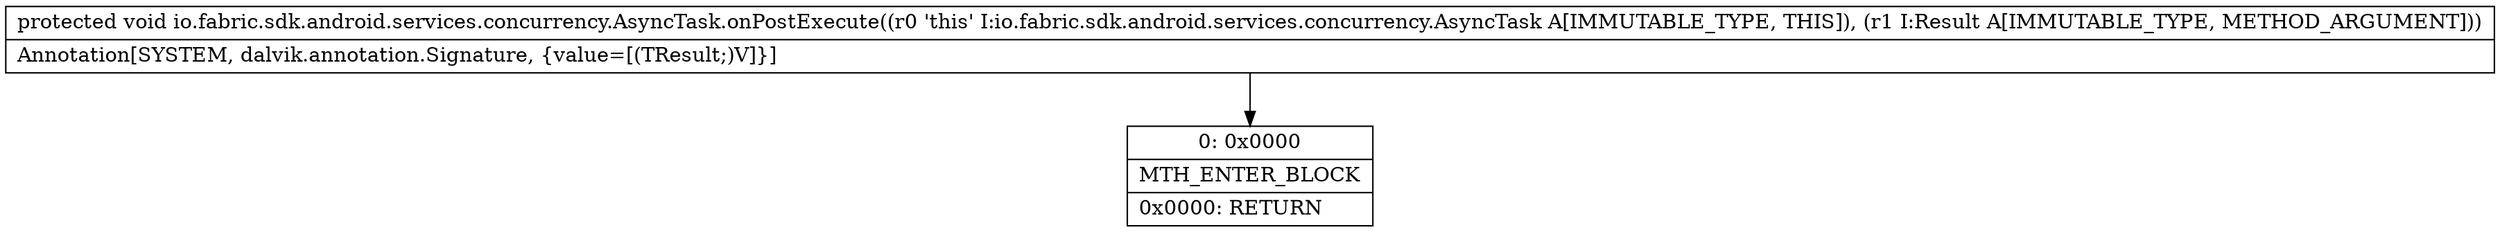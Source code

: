 digraph "CFG forio.fabric.sdk.android.services.concurrency.AsyncTask.onPostExecute(Ljava\/lang\/Object;)V" {
Node_0 [shape=record,label="{0\:\ 0x0000|MTH_ENTER_BLOCK\l|0x0000: RETURN   \l}"];
MethodNode[shape=record,label="{protected void io.fabric.sdk.android.services.concurrency.AsyncTask.onPostExecute((r0 'this' I:io.fabric.sdk.android.services.concurrency.AsyncTask A[IMMUTABLE_TYPE, THIS]), (r1 I:Result A[IMMUTABLE_TYPE, METHOD_ARGUMENT]))  | Annotation[SYSTEM, dalvik.annotation.Signature, \{value=[(TResult;)V]\}]\l}"];
MethodNode -> Node_0;
}

